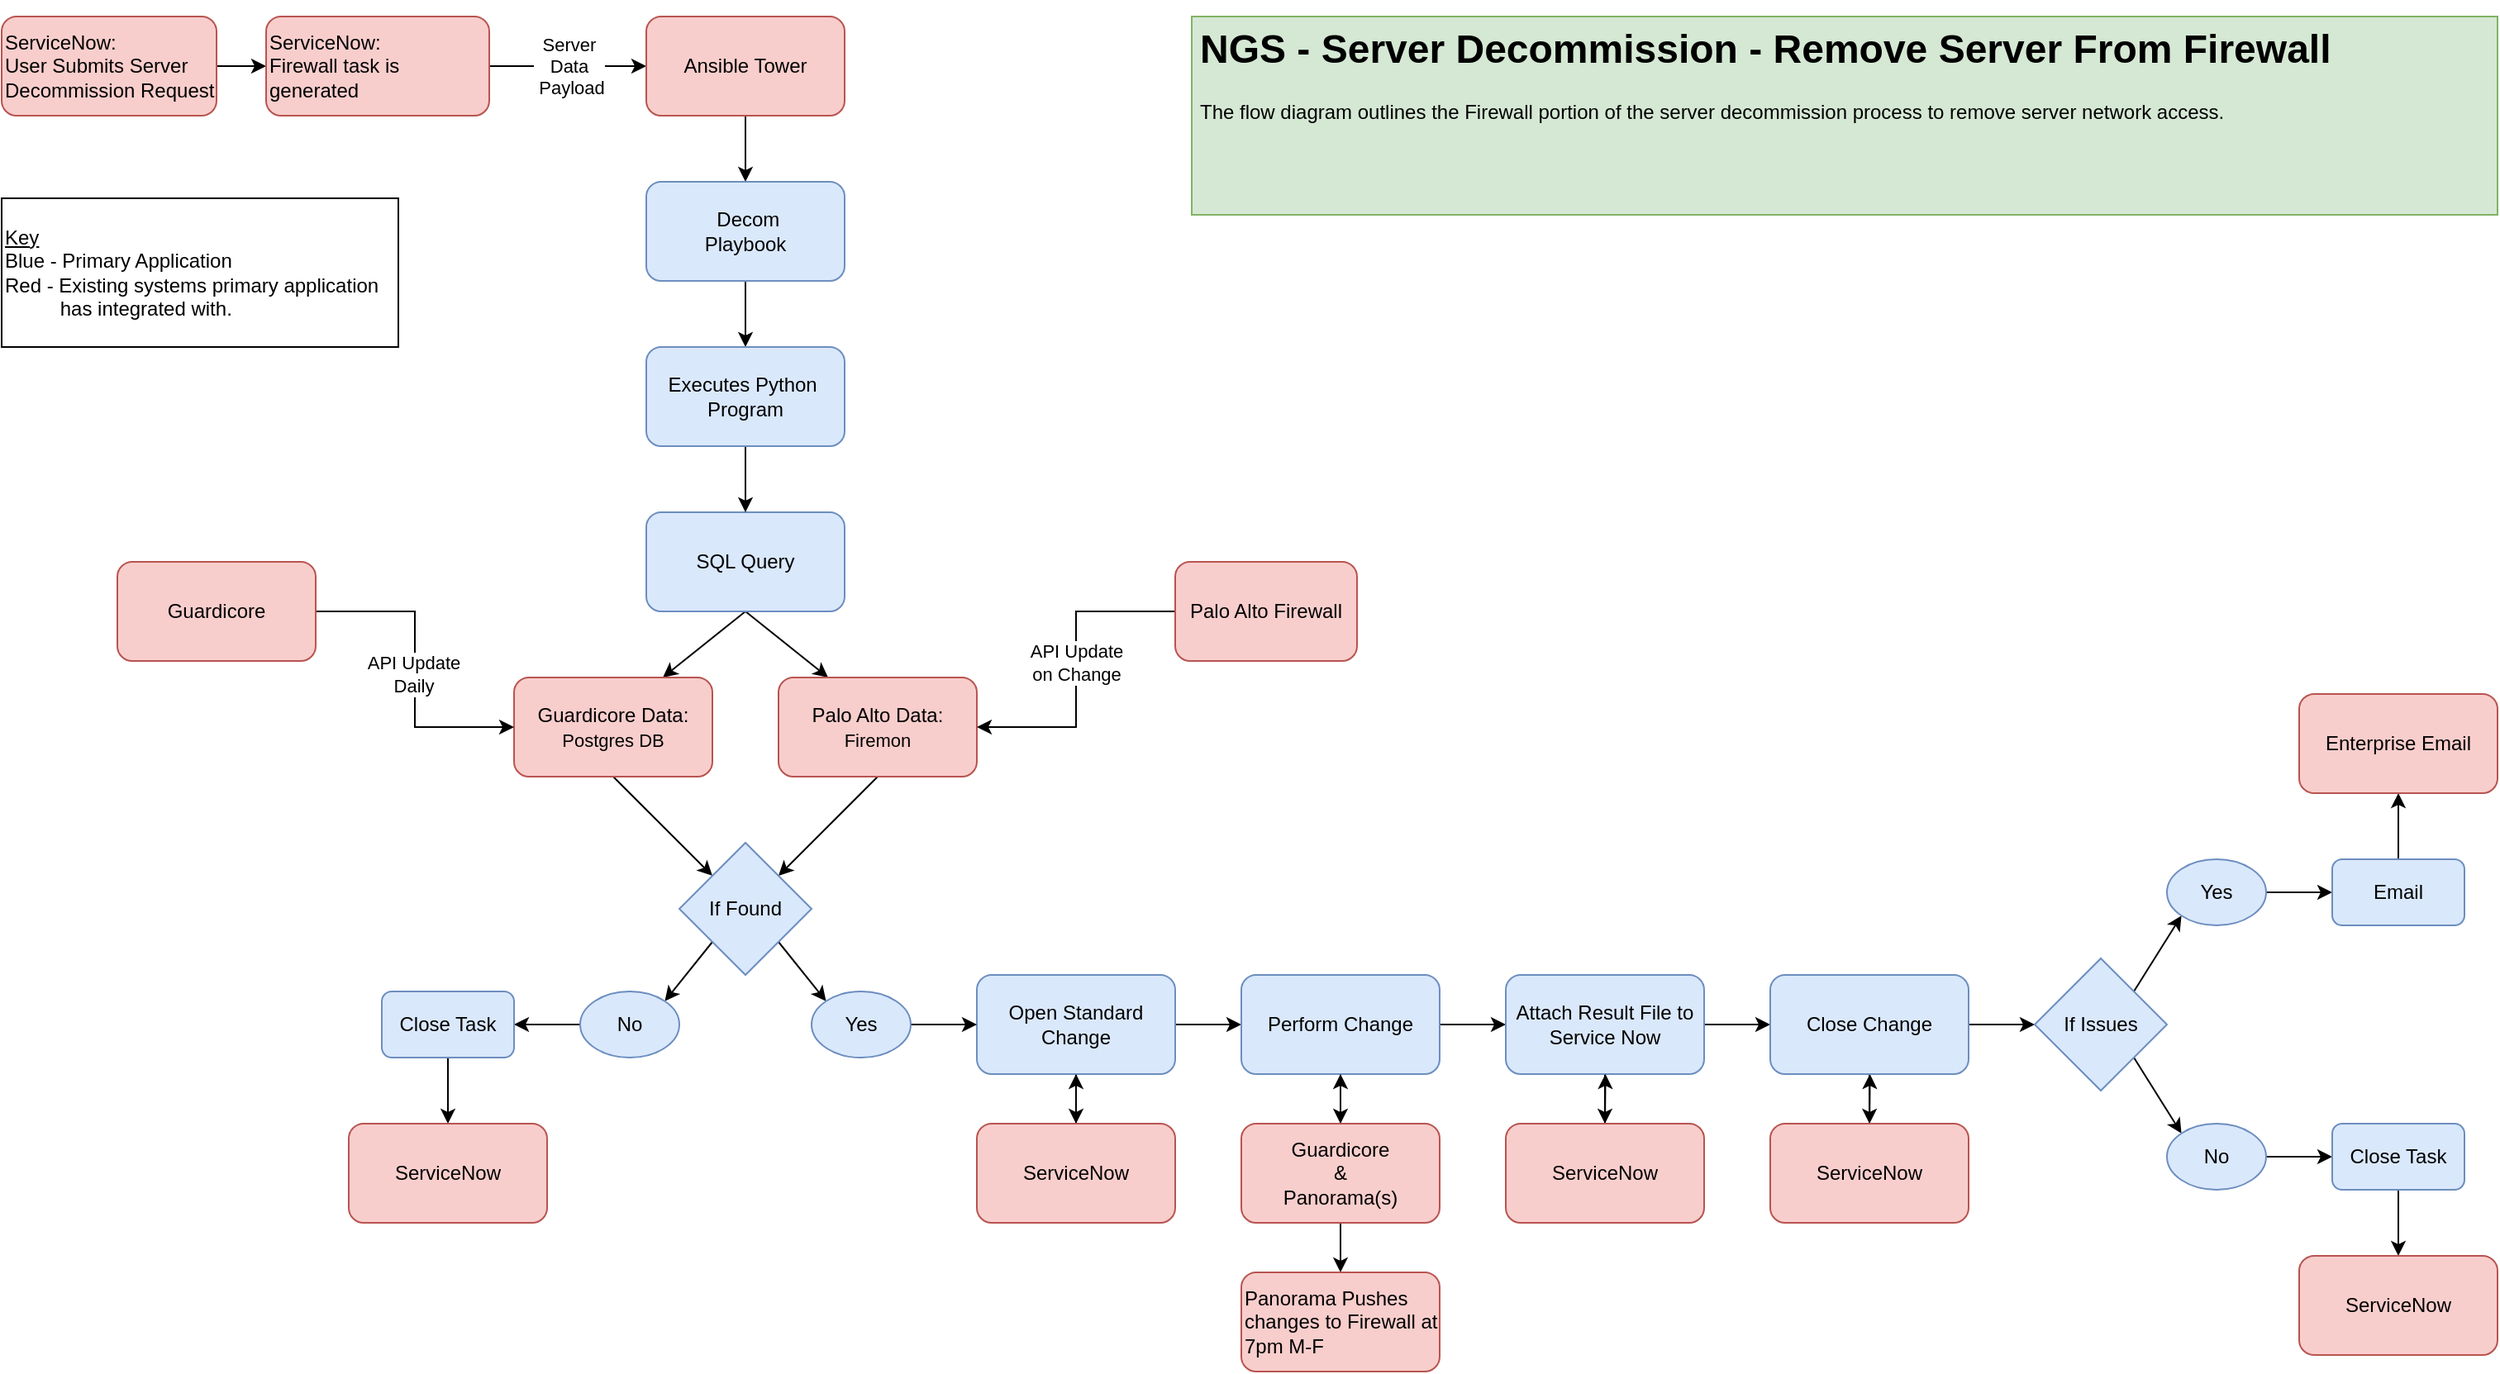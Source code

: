 <mxfile version="24.6.2" type="device">
  <diagram id="ALQOVI4VdYn_M0BtnCwg" name="Page-1">
    <mxGraphModel dx="1595" dy="925" grid="1" gridSize="10" guides="1" tooltips="1" connect="1" arrows="1" fold="1" page="1" pageScale="1" pageWidth="1700" pageHeight="1100" math="0" shadow="0">
      <root>
        <mxCell id="0" />
        <mxCell id="1" parent="0" />
        <mxCell id="ouIHbSd3Nk1nx9mMRl5I-9" style="rounded=0;orthogonalLoop=1;jettySize=auto;html=1;exitX=0.5;exitY=1;exitDx=0;exitDy=0;entryX=0.75;entryY=0;entryDx=0;entryDy=0;" parent="1" source="P1E9ui0Sz6Qfr13VZz1R-2" target="P1E9ui0Sz6Qfr13VZz1R-4" edge="1">
          <mxGeometry relative="1" as="geometry" />
        </mxCell>
        <mxCell id="ouIHbSd3Nk1nx9mMRl5I-10" style="rounded=0;orthogonalLoop=1;jettySize=auto;html=1;exitX=0.5;exitY=1;exitDx=0;exitDy=0;entryX=0.25;entryY=0;entryDx=0;entryDy=0;" parent="1" source="P1E9ui0Sz6Qfr13VZz1R-2" target="P1E9ui0Sz6Qfr13VZz1R-8" edge="1">
          <mxGeometry relative="1" as="geometry" />
        </mxCell>
        <mxCell id="P1E9ui0Sz6Qfr13VZz1R-2" value="SQL Query" style="rounded=1;whiteSpace=wrap;html=1;fillColor=#dae8fc;strokeColor=#6c8ebf;" parent="1" vertex="1">
          <mxGeometry x="430" y="320" width="120" height="60" as="geometry" />
        </mxCell>
        <mxCell id="R9tuTI-LuhKUseB_a6Fk-46" style="rounded=0;orthogonalLoop=1;jettySize=auto;html=1;exitX=0.5;exitY=1;exitDx=0;exitDy=0;entryX=0;entryY=0;entryDx=0;entryDy=0;" edge="1" parent="1" source="P1E9ui0Sz6Qfr13VZz1R-4" target="P1E9ui0Sz6Qfr13VZz1R-14">
          <mxGeometry relative="1" as="geometry" />
        </mxCell>
        <mxCell id="P1E9ui0Sz6Qfr13VZz1R-4" value="Guardicore Data:&lt;br&gt;&lt;font style=&quot;font-size: 11px;&quot;&gt;Postgres DB&lt;/font&gt;" style="rounded=1;whiteSpace=wrap;html=1;fillColor=#f8cecc;strokeColor=#b85450;" parent="1" vertex="1">
          <mxGeometry x="350" y="420" width="120" height="60" as="geometry" />
        </mxCell>
        <mxCell id="R9tuTI-LuhKUseB_a6Fk-47" style="rounded=0;orthogonalLoop=1;jettySize=auto;html=1;exitX=0.5;exitY=1;exitDx=0;exitDy=0;entryX=1;entryY=0;entryDx=0;entryDy=0;" edge="1" parent="1" source="P1E9ui0Sz6Qfr13VZz1R-8" target="P1E9ui0Sz6Qfr13VZz1R-14">
          <mxGeometry relative="1" as="geometry" />
        </mxCell>
        <mxCell id="P1E9ui0Sz6Qfr13VZz1R-8" value="Palo Alto Data:&lt;br&gt;&lt;font style=&quot;font-size: 11px;&quot;&gt;Firemon&lt;/font&gt;" style="rounded=1;whiteSpace=wrap;html=1;fillColor=#f8cecc;strokeColor=#b85450;" parent="1" vertex="1">
          <mxGeometry x="510" y="420" width="120" height="60" as="geometry" />
        </mxCell>
        <mxCell id="ouIHbSd3Nk1nx9mMRl5I-13" style="edgeStyle=orthogonalEdgeStyle;rounded=0;orthogonalLoop=1;jettySize=auto;html=1;exitX=1;exitY=0.5;exitDx=0;exitDy=0;entryX=0;entryY=0.5;entryDx=0;entryDy=0;" parent="1" source="P1E9ui0Sz6Qfr13VZz1R-6" target="P1E9ui0Sz6Qfr13VZz1R-4" edge="1">
          <mxGeometry relative="1" as="geometry">
            <Array as="points">
              <mxPoint x="290" y="380" />
              <mxPoint x="290" y="450" />
            </Array>
          </mxGeometry>
        </mxCell>
        <mxCell id="ouIHbSd3Nk1nx9mMRl5I-14" value="API Update&lt;div&gt;Daily&lt;/div&gt;" style="edgeLabel;html=1;align=center;verticalAlign=middle;resizable=0;points=[];" parent="ouIHbSd3Nk1nx9mMRl5I-13" vertex="1" connectable="0">
          <mxGeometry x="0.03" y="-1" relative="1" as="geometry">
            <mxPoint as="offset" />
          </mxGeometry>
        </mxCell>
        <mxCell id="P1E9ui0Sz6Qfr13VZz1R-6" value="Guardicore" style="rounded=1;whiteSpace=wrap;html=1;fillColor=#f8cecc;strokeColor=#b85450;" parent="1" vertex="1">
          <mxGeometry x="110" y="350" width="120" height="60" as="geometry" />
        </mxCell>
        <mxCell id="ouIHbSd3Nk1nx9mMRl5I-11" style="edgeStyle=orthogonalEdgeStyle;rounded=0;orthogonalLoop=1;jettySize=auto;html=1;exitX=0;exitY=0.5;exitDx=0;exitDy=0;entryX=1;entryY=0.5;entryDx=0;entryDy=0;" parent="1" source="P1E9ui0Sz6Qfr13VZz1R-10" target="P1E9ui0Sz6Qfr13VZz1R-8" edge="1">
          <mxGeometry relative="1" as="geometry">
            <Array as="points">
              <mxPoint x="690" y="380" />
              <mxPoint x="690" y="450" />
            </Array>
          </mxGeometry>
        </mxCell>
        <mxCell id="ouIHbSd3Nk1nx9mMRl5I-12" value="API Update&lt;div&gt;on Change&lt;/div&gt;" style="edgeLabel;html=1;align=center;verticalAlign=middle;resizable=0;points=[];" parent="ouIHbSd3Nk1nx9mMRl5I-11" vertex="1" connectable="0">
          <mxGeometry x="-0.023" y="-1" relative="1" as="geometry">
            <mxPoint x="1" y="-2" as="offset" />
          </mxGeometry>
        </mxCell>
        <mxCell id="P1E9ui0Sz6Qfr13VZz1R-10" value="Palo Alto Firewall" style="rounded=1;whiteSpace=wrap;html=1;fillColor=#f8cecc;strokeColor=#b85450;" parent="1" vertex="1">
          <mxGeometry x="750" y="350" width="110" height="60" as="geometry" />
        </mxCell>
        <mxCell id="P1E9ui0Sz6Qfr13VZz1R-21" value="" style="edgeStyle=orthogonalEdgeStyle;rounded=0;orthogonalLoop=1;jettySize=auto;html=1;" parent="1" source="P1E9ui0Sz6Qfr13VZz1R-15" target="P1E9ui0Sz6Qfr13VZz1R-20" edge="1">
          <mxGeometry relative="1" as="geometry" />
        </mxCell>
        <mxCell id="ouIHbSd3Nk1nx9mMRl5I-16" style="edgeStyle=orthogonalEdgeStyle;rounded=0;orthogonalLoop=1;jettySize=auto;html=1;exitX=0.5;exitY=1;exitDx=0;exitDy=0;entryX=0.5;entryY=0;entryDx=0;entryDy=0;" parent="1" source="P1E9ui0Sz6Qfr13VZz1R-15" target="P1E9ui0Sz6Qfr13VZz1R-17" edge="1">
          <mxGeometry relative="1" as="geometry" />
        </mxCell>
        <mxCell id="P1E9ui0Sz6Qfr13VZz1R-15" value="Open Standard Change" style="rounded=1;whiteSpace=wrap;html=1;fillColor=#dae8fc;strokeColor=#6c8ebf;" parent="1" vertex="1">
          <mxGeometry x="630" y="600" width="120" height="60" as="geometry" />
        </mxCell>
        <mxCell id="P1E9ui0Sz6Qfr13VZz1R-23" value="" style="edgeStyle=orthogonalEdgeStyle;rounded=0;orthogonalLoop=1;jettySize=auto;html=1;" parent="1" source="P1E9ui0Sz6Qfr13VZz1R-20" target="P1E9ui0Sz6Qfr13VZz1R-22" edge="1">
          <mxGeometry relative="1" as="geometry" />
        </mxCell>
        <mxCell id="R9tuTI-LuhKUseB_a6Fk-7" style="edgeStyle=orthogonalEdgeStyle;rounded=0;orthogonalLoop=1;jettySize=auto;html=1;exitX=1;exitY=0.5;exitDx=0;exitDy=0;entryX=0;entryY=0.5;entryDx=0;entryDy=0;" edge="1" parent="1" source="P1E9ui0Sz6Qfr13VZz1R-20" target="P1E9ui0Sz6Qfr13VZz1R-24">
          <mxGeometry relative="1" as="geometry" />
        </mxCell>
        <mxCell id="P1E9ui0Sz6Qfr13VZz1R-20" value="Perform Change" style="rounded=1;whiteSpace=wrap;html=1;fillColor=#dae8fc;strokeColor=#6c8ebf;" parent="1" vertex="1">
          <mxGeometry x="790" y="600" width="120" height="60" as="geometry" />
        </mxCell>
        <mxCell id="R9tuTI-LuhKUseB_a6Fk-8" style="edgeStyle=orthogonalEdgeStyle;rounded=0;orthogonalLoop=1;jettySize=auto;html=1;exitX=0.5;exitY=1;exitDx=0;exitDy=0;entryX=0.5;entryY=0;entryDx=0;entryDy=0;" edge="1" parent="1" source="P1E9ui0Sz6Qfr13VZz1R-22" target="P1E9ui0Sz6Qfr13VZz1R-53">
          <mxGeometry relative="1" as="geometry" />
        </mxCell>
        <mxCell id="R9tuTI-LuhKUseB_a6Fk-12" style="edgeStyle=orthogonalEdgeStyle;rounded=0;orthogonalLoop=1;jettySize=auto;html=1;exitX=0.5;exitY=0;exitDx=0;exitDy=0;entryX=0.5;entryY=1;entryDx=0;entryDy=0;" edge="1" parent="1" source="P1E9ui0Sz6Qfr13VZz1R-22" target="P1E9ui0Sz6Qfr13VZz1R-20">
          <mxGeometry relative="1" as="geometry" />
        </mxCell>
        <mxCell id="P1E9ui0Sz6Qfr13VZz1R-22" value="Guardicore&lt;div&gt;&amp;amp;&lt;br&gt;&lt;div&gt;Panorama(s)&lt;/div&gt;&lt;/div&gt;" style="rounded=1;whiteSpace=wrap;html=1;fillColor=#f8cecc;strokeColor=#b85450;align=center;" parent="1" vertex="1">
          <mxGeometry x="790" y="690" width="120" height="60" as="geometry" />
        </mxCell>
        <mxCell id="P1E9ui0Sz6Qfr13VZz1R-53" value="Panorama Pushes changes to Firewall at 7pm M-F" style="rounded=1;whiteSpace=wrap;html=1;fillColor=#f8cecc;strokeColor=#b85450;align=left;" parent="1" vertex="1">
          <mxGeometry x="790" y="780" width="120" height="60" as="geometry" />
        </mxCell>
        <mxCell id="P1E9ui0Sz6Qfr13VZz1R-62" style="edgeStyle=orthogonalEdgeStyle;rounded=0;orthogonalLoop=1;jettySize=auto;html=1;" parent="1" source="P1E9ui0Sz6Qfr13VZz1R-24" edge="1">
          <mxGeometry relative="1" as="geometry">
            <mxPoint x="1110" y="630" as="targetPoint" />
          </mxGeometry>
        </mxCell>
        <mxCell id="R9tuTI-LuhKUseB_a6Fk-14" style="edgeStyle=orthogonalEdgeStyle;rounded=0;orthogonalLoop=1;jettySize=auto;html=1;exitX=0.5;exitY=1;exitDx=0;exitDy=0;entryX=0.5;entryY=0;entryDx=0;entryDy=0;" edge="1" parent="1" source="P1E9ui0Sz6Qfr13VZz1R-24" target="R9tuTI-LuhKUseB_a6Fk-13">
          <mxGeometry relative="1" as="geometry" />
        </mxCell>
        <mxCell id="P1E9ui0Sz6Qfr13VZz1R-24" value="Attach Result File to Service Now" style="rounded=1;whiteSpace=wrap;html=1;fillColor=#dae8fc;strokeColor=#6c8ebf;align=center;" parent="1" vertex="1">
          <mxGeometry x="950" y="600" width="120" height="60" as="geometry" />
        </mxCell>
        <mxCell id="P1E9ui0Sz6Qfr13VZz1R-29" value="" style="edgeStyle=orthogonalEdgeStyle;rounded=0;orthogonalLoop=1;jettySize=auto;html=1;" parent="1" edge="1">
          <mxGeometry relative="1" as="geometry">
            <mxPoint x="1170.059" y="660" as="sourcePoint" />
            <mxPoint x="1170.059" y="690" as="targetPoint" />
          </mxGeometry>
        </mxCell>
        <mxCell id="P1E9ui0Sz6Qfr13VZz1R-18" style="edgeStyle=orthogonalEdgeStyle;rounded=0;orthogonalLoop=1;jettySize=auto;html=1;entryX=0.5;entryY=1;entryDx=0;entryDy=0;" parent="1" source="P1E9ui0Sz6Qfr13VZz1R-17" target="P1E9ui0Sz6Qfr13VZz1R-15" edge="1">
          <mxGeometry relative="1" as="geometry" />
        </mxCell>
        <mxCell id="P1E9ui0Sz6Qfr13VZz1R-17" value="ServiceNow" style="rounded=1;whiteSpace=wrap;html=1;fillColor=#f8cecc;strokeColor=#b85450;" parent="1" vertex="1">
          <mxGeometry x="630" y="690" width="120" height="60" as="geometry" />
        </mxCell>
        <mxCell id="R9tuTI-LuhKUseB_a6Fk-18" style="edgeStyle=orthogonalEdgeStyle;rounded=0;orthogonalLoop=1;jettySize=auto;html=1;exitX=0.5;exitY=0;exitDx=0;exitDy=0;" edge="1" parent="1" source="P1E9ui0Sz6Qfr13VZz1R-30">
          <mxGeometry relative="1" as="geometry">
            <mxPoint x="1170.294" y="660" as="targetPoint" />
          </mxGeometry>
        </mxCell>
        <mxCell id="P1E9ui0Sz6Qfr13VZz1R-30" value="ServiceNow" style="rounded=1;whiteSpace=wrap;html=1;fillColor=#f8cecc;strokeColor=#b85450;" parent="1" vertex="1">
          <mxGeometry x="1110" y="690" width="120" height="60" as="geometry" />
        </mxCell>
        <mxCell id="P1E9ui0Sz6Qfr13VZz1R-38" value="" style="edgeStyle=orthogonalEdgeStyle;rounded=0;orthogonalLoop=1;jettySize=auto;html=1;" parent="1" source="P1E9ui0Sz6Qfr13VZz1R-36" target="P1E9ui0Sz6Qfr13VZz1R-37" edge="1">
          <mxGeometry relative="1" as="geometry" />
        </mxCell>
        <mxCell id="P1E9ui0Sz6Qfr13VZz1R-36" value="ServiceNow:&lt;br&gt;User Submits Server Decommission Request" style="rounded=1;whiteSpace=wrap;html=1;fillColor=#f8cecc;strokeColor=#b85450;align=left;" parent="1" vertex="1">
          <mxGeometry x="40" y="20" width="130" height="60" as="geometry" />
        </mxCell>
        <mxCell id="P1E9ui0Sz6Qfr13VZz1R-40" value="Server&lt;div&gt;Data&lt;div&gt;&amp;nbsp;Payload&lt;/div&gt;&lt;/div&gt;" style="edgeStyle=orthogonalEdgeStyle;rounded=0;orthogonalLoop=1;jettySize=auto;html=1;" parent="1" source="P1E9ui0Sz6Qfr13VZz1R-37" target="P1E9ui0Sz6Qfr13VZz1R-39" edge="1">
          <mxGeometry relative="1" as="geometry" />
        </mxCell>
        <mxCell id="P1E9ui0Sz6Qfr13VZz1R-37" value="ServiceNow:&lt;br&gt;Firewall task is generated" style="rounded=1;whiteSpace=wrap;html=1;fillColor=#f8cecc;strokeColor=#b85450;align=left;" parent="1" vertex="1">
          <mxGeometry x="200" y="20" width="135" height="60" as="geometry" />
        </mxCell>
        <mxCell id="P1E9ui0Sz6Qfr13VZz1R-42" value="" style="edgeStyle=orthogonalEdgeStyle;rounded=0;orthogonalLoop=1;jettySize=auto;html=1;" parent="1" source="P1E9ui0Sz6Qfr13VZz1R-39" target="P1E9ui0Sz6Qfr13VZz1R-41" edge="1">
          <mxGeometry relative="1" as="geometry" />
        </mxCell>
        <mxCell id="P1E9ui0Sz6Qfr13VZz1R-39" value="Ansible Tower" style="rounded=1;whiteSpace=wrap;html=1;fillColor=#f8cecc;strokeColor=#b85450;" parent="1" vertex="1">
          <mxGeometry x="430" y="20" width="120" height="60" as="geometry" />
        </mxCell>
        <mxCell id="P1E9ui0Sz6Qfr13VZz1R-44" value="" style="edgeStyle=orthogonalEdgeStyle;rounded=0;orthogonalLoop=1;jettySize=auto;html=1;" parent="1" source="P1E9ui0Sz6Qfr13VZz1R-41" target="P1E9ui0Sz6Qfr13VZz1R-43" edge="1">
          <mxGeometry relative="1" as="geometry" />
        </mxCell>
        <mxCell id="P1E9ui0Sz6Qfr13VZz1R-41" value="&amp;nbsp;Decom&lt;br&gt;Playbook" style="rounded=1;whiteSpace=wrap;html=1;fillColor=#dae8fc;strokeColor=#6c8ebf;" parent="1" vertex="1">
          <mxGeometry x="430" y="120" width="120" height="60" as="geometry" />
        </mxCell>
        <mxCell id="P1E9ui0Sz6Qfr13VZz1R-55" style="edgeStyle=orthogonalEdgeStyle;rounded=0;orthogonalLoop=1;jettySize=auto;html=1;" parent="1" source="P1E9ui0Sz6Qfr13VZz1R-43" target="P1E9ui0Sz6Qfr13VZz1R-2" edge="1">
          <mxGeometry relative="1" as="geometry" />
        </mxCell>
        <mxCell id="P1E9ui0Sz6Qfr13VZz1R-43" value="Executes Python&amp;nbsp;&lt;br&gt;Program" style="rounded=1;whiteSpace=wrap;html=1;fillColor=#dae8fc;strokeColor=#6c8ebf;" parent="1" vertex="1">
          <mxGeometry x="430" y="220" width="120" height="60" as="geometry" />
        </mxCell>
        <mxCell id="P1E9ui0Sz6Qfr13VZz1R-48" value="&lt;h1&gt;NGS - Server Decommission - Remove Server From Firewall&lt;/h1&gt;&lt;p&gt;The flow diagram outlines the Firewall portion of the server decommission process to remove server network access.&lt;/p&gt;" style="text;html=1;strokeColor=#82b366;fillColor=#d5e8d4;spacing=5;spacingTop=-20;whiteSpace=wrap;overflow=hidden;rounded=0;" parent="1" vertex="1">
          <mxGeometry x="760" y="20" width="790" height="120" as="geometry" />
        </mxCell>
        <mxCell id="R9tuTI-LuhKUseB_a6Fk-44" style="rounded=0;orthogonalLoop=1;jettySize=auto;html=1;exitX=1;exitY=1;exitDx=0;exitDy=0;entryX=0;entryY=0;entryDx=0;entryDy=0;" edge="1" parent="1" source="P1E9ui0Sz6Qfr13VZz1R-14" target="R9tuTI-LuhKUseB_a6Fk-42">
          <mxGeometry relative="1" as="geometry" />
        </mxCell>
        <mxCell id="R9tuTI-LuhKUseB_a6Fk-45" style="rounded=0;orthogonalLoop=1;jettySize=auto;html=1;exitX=0;exitY=1;exitDx=0;exitDy=0;entryX=1;entryY=0;entryDx=0;entryDy=0;" edge="1" parent="1" source="P1E9ui0Sz6Qfr13VZz1R-14" target="R9tuTI-LuhKUseB_a6Fk-43">
          <mxGeometry relative="1" as="geometry" />
        </mxCell>
        <mxCell id="P1E9ui0Sz6Qfr13VZz1R-14" value="If Found" style="rhombus;whiteSpace=wrap;html=1;fillColor=#dae8fc;strokeColor=#6c8ebf;" parent="1" vertex="1">
          <mxGeometry x="450" y="520" width="80" height="80" as="geometry" />
        </mxCell>
        <mxCell id="ouIHbSd3Nk1nx9mMRl5I-19" value="&lt;u&gt;Key&lt;/u&gt;&lt;br&gt;&lt;div style=&quot;&quot;&gt;&lt;span style=&quot;background-color: initial;&quot;&gt;Blue - Primary Application&lt;/span&gt;&lt;/div&gt;&lt;div&gt;&lt;span style=&quot;background-color: initial;&quot;&gt;Red - Existing systems primary application &lt;span style=&quot;white-space: pre;&quot;&gt;&#x9;&lt;/span&gt;&amp;nbsp; has integrated with.&lt;/span&gt;&lt;/div&gt;" style="rounded=0;whiteSpace=wrap;html=1;align=left;" parent="1" vertex="1">
          <mxGeometry x="40" y="130" width="240" height="90" as="geometry" />
        </mxCell>
        <mxCell id="R9tuTI-LuhKUseB_a6Fk-17" style="edgeStyle=orthogonalEdgeStyle;rounded=0;orthogonalLoop=1;jettySize=auto;html=1;exitX=0.5;exitY=0;exitDx=0;exitDy=0;" edge="1" parent="1" source="R9tuTI-LuhKUseB_a6Fk-13">
          <mxGeometry relative="1" as="geometry">
            <mxPoint x="1010.294" y="660" as="targetPoint" />
          </mxGeometry>
        </mxCell>
        <mxCell id="R9tuTI-LuhKUseB_a6Fk-13" value="ServiceNow" style="rounded=1;whiteSpace=wrap;html=1;fillColor=#f8cecc;strokeColor=#b85450;" vertex="1" parent="1">
          <mxGeometry x="950" y="690" width="120" height="60" as="geometry" />
        </mxCell>
        <mxCell id="R9tuTI-LuhKUseB_a6Fk-25" style="edgeStyle=orthogonalEdgeStyle;rounded=0;orthogonalLoop=1;jettySize=auto;html=1;exitX=1;exitY=0.5;exitDx=0;exitDy=0;entryX=0;entryY=0.5;entryDx=0;entryDy=0;" edge="1" parent="1" source="R9tuTI-LuhKUseB_a6Fk-15" target="R9tuTI-LuhKUseB_a6Fk-21">
          <mxGeometry relative="1" as="geometry" />
        </mxCell>
        <mxCell id="R9tuTI-LuhKUseB_a6Fk-15" value="Close Change" style="rounded=1;whiteSpace=wrap;html=1;fillColor=#dae8fc;strokeColor=#6c8ebf;align=center;" vertex="1" parent="1">
          <mxGeometry x="1110" y="600" width="120" height="60" as="geometry" />
        </mxCell>
        <mxCell id="R9tuTI-LuhKUseB_a6Fk-29" style="rounded=0;orthogonalLoop=1;jettySize=auto;html=1;exitX=1;exitY=0;exitDx=0;exitDy=0;entryX=0;entryY=1;entryDx=0;entryDy=0;" edge="1" parent="1" source="R9tuTI-LuhKUseB_a6Fk-21" target="R9tuTI-LuhKUseB_a6Fk-26">
          <mxGeometry relative="1" as="geometry" />
        </mxCell>
        <mxCell id="R9tuTI-LuhKUseB_a6Fk-30" style="rounded=0;orthogonalLoop=1;jettySize=auto;html=1;exitX=1;exitY=1;exitDx=0;exitDy=0;entryX=0;entryY=0;entryDx=0;entryDy=0;" edge="1" parent="1" source="R9tuTI-LuhKUseB_a6Fk-21" target="R9tuTI-LuhKUseB_a6Fk-28">
          <mxGeometry relative="1" as="geometry" />
        </mxCell>
        <mxCell id="R9tuTI-LuhKUseB_a6Fk-21" value="If Issues" style="rhombus;whiteSpace=wrap;html=1;fillColor=#dae8fc;strokeColor=#6c8ebf;" vertex="1" parent="1">
          <mxGeometry x="1270" y="590" width="80" height="80" as="geometry" />
        </mxCell>
        <mxCell id="R9tuTI-LuhKUseB_a6Fk-33" style="edgeStyle=orthogonalEdgeStyle;rounded=0;orthogonalLoop=1;jettySize=auto;html=1;exitX=1;exitY=0.5;exitDx=0;exitDy=0;entryX=0;entryY=0.5;entryDx=0;entryDy=0;" edge="1" parent="1" source="R9tuTI-LuhKUseB_a6Fk-26" target="R9tuTI-LuhKUseB_a6Fk-32">
          <mxGeometry relative="1" as="geometry" />
        </mxCell>
        <mxCell id="R9tuTI-LuhKUseB_a6Fk-26" value="Yes" style="ellipse;whiteSpace=wrap;html=1;fillColor=#dae8fc;strokeColor=#6c8ebf;" vertex="1" parent="1">
          <mxGeometry x="1350" y="530" width="60" height="40" as="geometry" />
        </mxCell>
        <mxCell id="R9tuTI-LuhKUseB_a6Fk-35" style="edgeStyle=orthogonalEdgeStyle;rounded=0;orthogonalLoop=1;jettySize=auto;html=1;exitX=1;exitY=0.5;exitDx=0;exitDy=0;entryX=0;entryY=0.5;entryDx=0;entryDy=0;" edge="1" parent="1" source="R9tuTI-LuhKUseB_a6Fk-28" target="R9tuTI-LuhKUseB_a6Fk-34">
          <mxGeometry relative="1" as="geometry" />
        </mxCell>
        <mxCell id="R9tuTI-LuhKUseB_a6Fk-28" value="No" style="ellipse;whiteSpace=wrap;html=1;fillColor=#dae8fc;strokeColor=#6c8ebf;" vertex="1" parent="1">
          <mxGeometry x="1350" y="690" width="60" height="40" as="geometry" />
        </mxCell>
        <mxCell id="R9tuTI-LuhKUseB_a6Fk-39" style="edgeStyle=orthogonalEdgeStyle;rounded=0;orthogonalLoop=1;jettySize=auto;html=1;exitX=0.5;exitY=0;exitDx=0;exitDy=0;entryX=0.5;entryY=1;entryDx=0;entryDy=0;" edge="1" parent="1" source="R9tuTI-LuhKUseB_a6Fk-32" target="R9tuTI-LuhKUseB_a6Fk-38">
          <mxGeometry relative="1" as="geometry" />
        </mxCell>
        <mxCell id="R9tuTI-LuhKUseB_a6Fk-32" value="Email" style="rounded=1;whiteSpace=wrap;html=1;fillColor=#dae8fc;strokeColor=#6c8ebf;align=center;" vertex="1" parent="1">
          <mxGeometry x="1450" y="530" width="80" height="40" as="geometry" />
        </mxCell>
        <mxCell id="R9tuTI-LuhKUseB_a6Fk-37" style="edgeStyle=orthogonalEdgeStyle;rounded=0;orthogonalLoop=1;jettySize=auto;html=1;exitX=0.5;exitY=1;exitDx=0;exitDy=0;entryX=0.5;entryY=0;entryDx=0;entryDy=0;" edge="1" parent="1" source="R9tuTI-LuhKUseB_a6Fk-34" target="R9tuTI-LuhKUseB_a6Fk-36">
          <mxGeometry relative="1" as="geometry" />
        </mxCell>
        <mxCell id="R9tuTI-LuhKUseB_a6Fk-34" value="Close Task" style="rounded=1;whiteSpace=wrap;html=1;fillColor=#dae8fc;strokeColor=#6c8ebf;align=center;" vertex="1" parent="1">
          <mxGeometry x="1450" y="690" width="80" height="40" as="geometry" />
        </mxCell>
        <mxCell id="R9tuTI-LuhKUseB_a6Fk-36" value="ServiceNow" style="rounded=1;whiteSpace=wrap;html=1;fillColor=#f8cecc;strokeColor=#b85450;" vertex="1" parent="1">
          <mxGeometry x="1430" y="770" width="120" height="60" as="geometry" />
        </mxCell>
        <mxCell id="R9tuTI-LuhKUseB_a6Fk-38" value="Enterprise Email" style="rounded=1;whiteSpace=wrap;html=1;fillColor=#f8cecc;strokeColor=#b85450;" vertex="1" parent="1">
          <mxGeometry x="1430" y="430" width="120" height="60" as="geometry" />
        </mxCell>
        <mxCell id="R9tuTI-LuhKUseB_a6Fk-52" style="edgeStyle=orthogonalEdgeStyle;rounded=0;orthogonalLoop=1;jettySize=auto;html=1;exitX=1;exitY=0.5;exitDx=0;exitDy=0;entryX=0;entryY=0.5;entryDx=0;entryDy=0;" edge="1" parent="1" source="R9tuTI-LuhKUseB_a6Fk-42" target="P1E9ui0Sz6Qfr13VZz1R-15">
          <mxGeometry relative="1" as="geometry" />
        </mxCell>
        <mxCell id="R9tuTI-LuhKUseB_a6Fk-42" value="Yes" style="ellipse;whiteSpace=wrap;html=1;fillColor=#dae8fc;strokeColor=#6c8ebf;" vertex="1" parent="1">
          <mxGeometry x="530" y="610" width="60" height="40" as="geometry" />
        </mxCell>
        <mxCell id="R9tuTI-LuhKUseB_a6Fk-49" style="edgeStyle=orthogonalEdgeStyle;rounded=0;orthogonalLoop=1;jettySize=auto;html=1;exitX=0;exitY=0.5;exitDx=0;exitDy=0;entryX=1;entryY=0.5;entryDx=0;entryDy=0;" edge="1" parent="1" source="R9tuTI-LuhKUseB_a6Fk-43" target="R9tuTI-LuhKUseB_a6Fk-48">
          <mxGeometry relative="1" as="geometry" />
        </mxCell>
        <mxCell id="R9tuTI-LuhKUseB_a6Fk-43" value="No" style="ellipse;whiteSpace=wrap;html=1;fillColor=#dae8fc;strokeColor=#6c8ebf;" vertex="1" parent="1">
          <mxGeometry x="390" y="610" width="60" height="40" as="geometry" />
        </mxCell>
        <mxCell id="R9tuTI-LuhKUseB_a6Fk-51" style="edgeStyle=orthogonalEdgeStyle;rounded=0;orthogonalLoop=1;jettySize=auto;html=1;exitX=0.5;exitY=1;exitDx=0;exitDy=0;entryX=0.5;entryY=0;entryDx=0;entryDy=0;" edge="1" parent="1" source="R9tuTI-LuhKUseB_a6Fk-48" target="R9tuTI-LuhKUseB_a6Fk-50">
          <mxGeometry relative="1" as="geometry" />
        </mxCell>
        <mxCell id="R9tuTI-LuhKUseB_a6Fk-48" value="Close Task" style="rounded=1;whiteSpace=wrap;html=1;fillColor=#dae8fc;strokeColor=#6c8ebf;align=center;" vertex="1" parent="1">
          <mxGeometry x="270" y="610" width="80" height="40" as="geometry" />
        </mxCell>
        <mxCell id="R9tuTI-LuhKUseB_a6Fk-50" value="ServiceNow" style="rounded=1;whiteSpace=wrap;html=1;fillColor=#f8cecc;strokeColor=#b85450;" vertex="1" parent="1">
          <mxGeometry x="250" y="690" width="120" height="60" as="geometry" />
        </mxCell>
      </root>
    </mxGraphModel>
  </diagram>
</mxfile>
